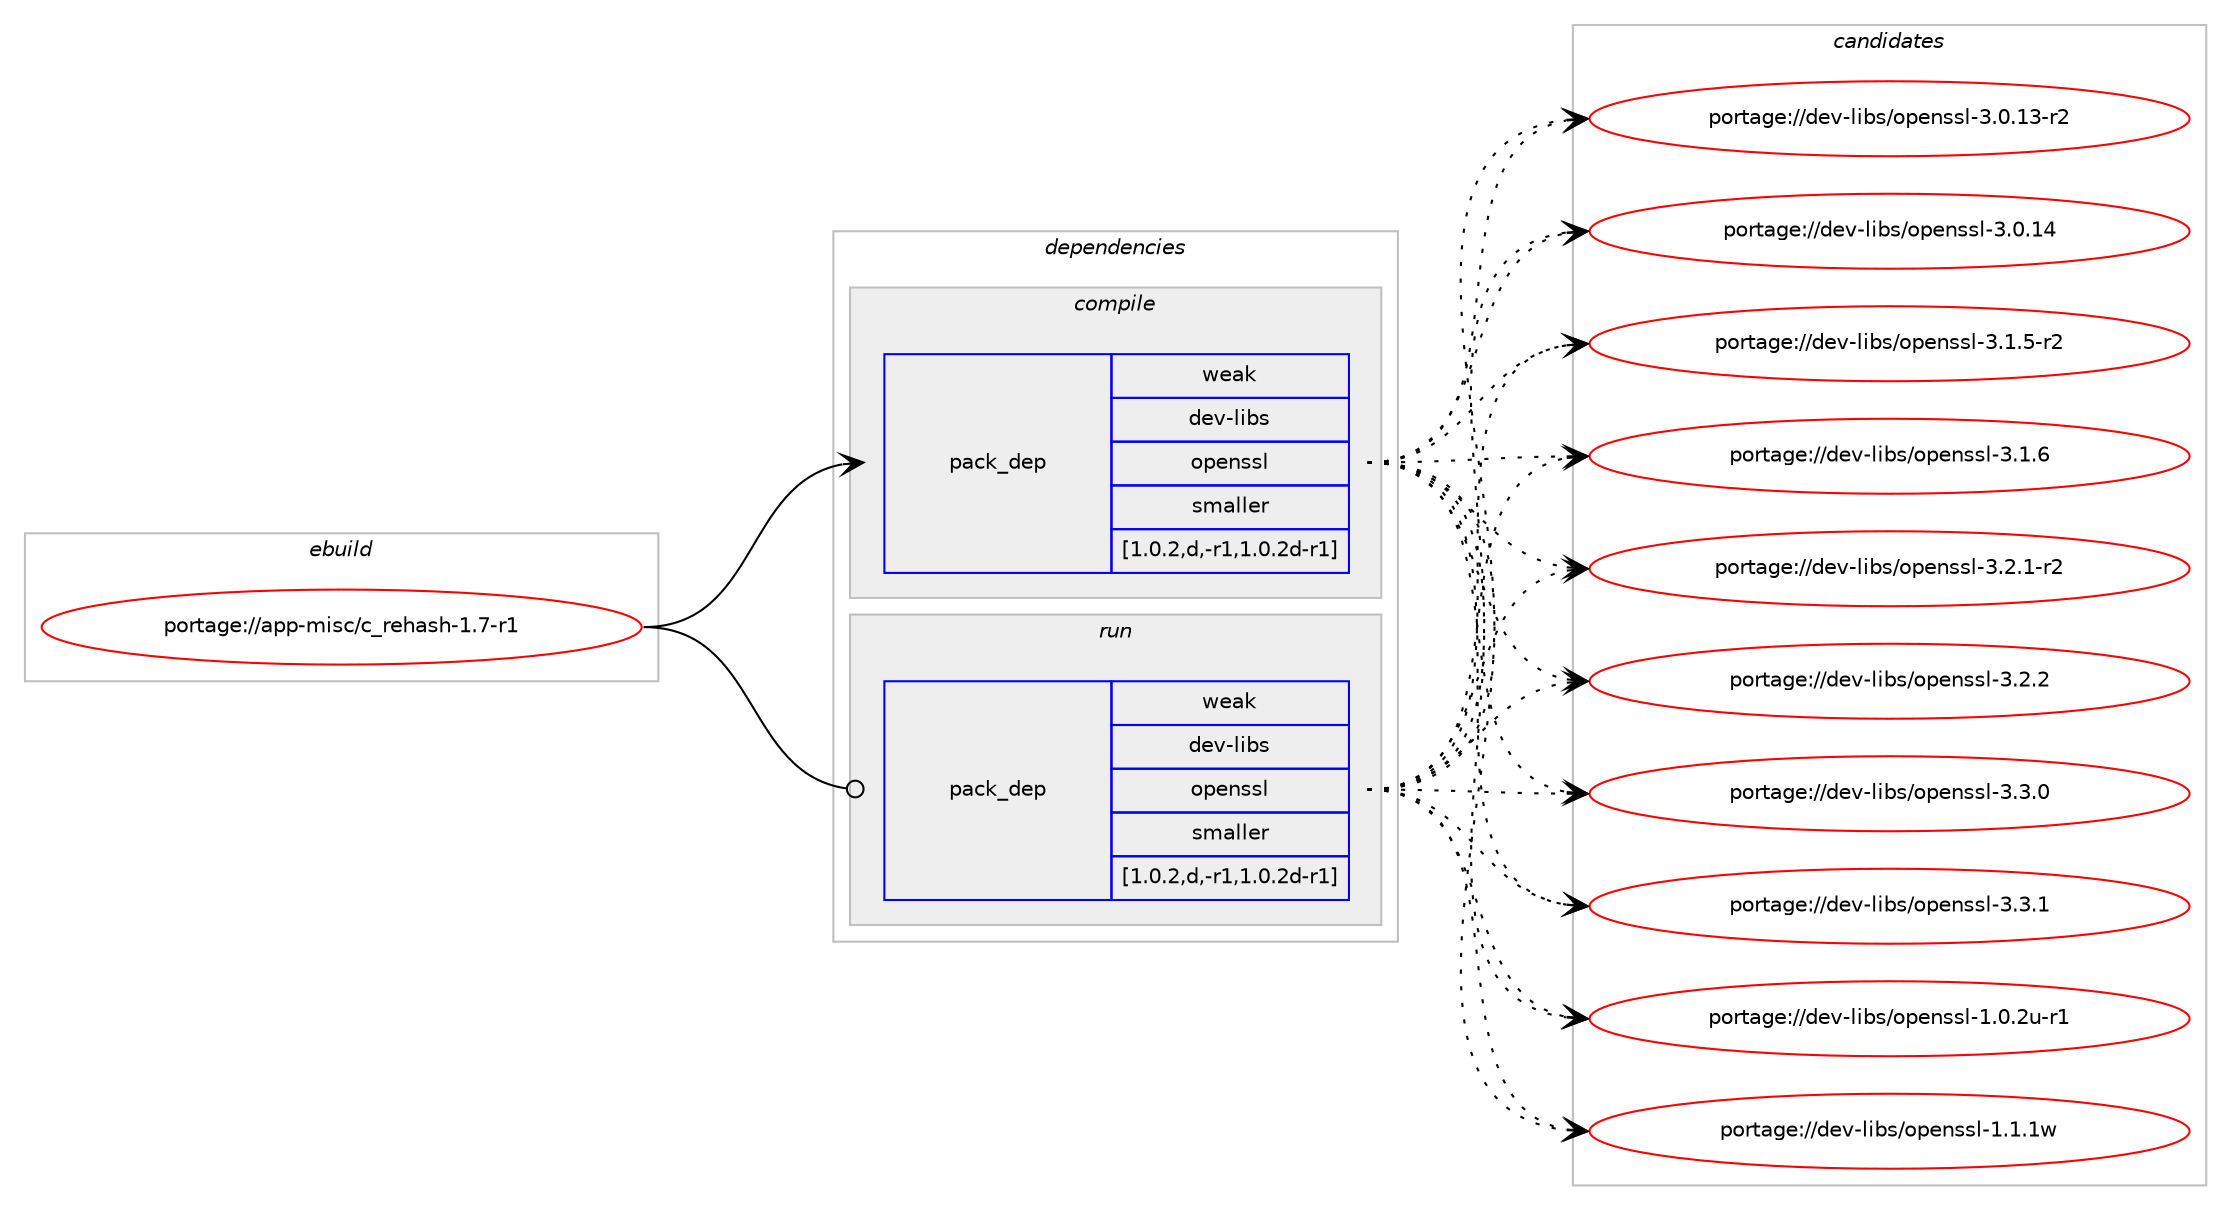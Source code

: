 digraph prolog {

# *************
# Graph options
# *************

newrank=true;
concentrate=true;
compound=true;
graph [rankdir=LR,fontname=Helvetica,fontsize=10,ranksep=1.5];#, ranksep=2.5, nodesep=0.2];
edge  [arrowhead=vee];
node  [fontname=Helvetica,fontsize=10];

# **********
# The ebuild
# **********

subgraph cluster_leftcol {
color=gray;
rank=same;
label=<<i>ebuild</i>>;
id [label="portage://app-misc/c_rehash-1.7-r1", color=red, width=4, href="../app-misc/c_rehash-1.7-r1.svg"];
}

# ****************
# The dependencies
# ****************

subgraph cluster_midcol {
color=gray;
label=<<i>dependencies</i>>;
subgraph cluster_compile {
fillcolor="#eeeeee";
style=filled;
label=<<i>compile</i>>;
subgraph pack26993 {
dependency38469 [label=<<TABLE BORDER="0" CELLBORDER="1" CELLSPACING="0" CELLPADDING="4" WIDTH="220"><TR><TD ROWSPAN="6" CELLPADDING="30">pack_dep</TD></TR><TR><TD WIDTH="110">weak</TD></TR><TR><TD>dev-libs</TD></TR><TR><TD>openssl</TD></TR><TR><TD>smaller</TD></TR><TR><TD>[1.0.2,d,-r1,1.0.2d-r1]</TD></TR></TABLE>>, shape=none, color=blue];
}
id:e -> dependency38469:w [weight=20,style="solid",arrowhead="vee"];
}
subgraph cluster_compileandrun {
fillcolor="#eeeeee";
style=filled;
label=<<i>compile and run</i>>;
}
subgraph cluster_run {
fillcolor="#eeeeee";
style=filled;
label=<<i>run</i>>;
subgraph pack26994 {
dependency38470 [label=<<TABLE BORDER="0" CELLBORDER="1" CELLSPACING="0" CELLPADDING="4" WIDTH="220"><TR><TD ROWSPAN="6" CELLPADDING="30">pack_dep</TD></TR><TR><TD WIDTH="110">weak</TD></TR><TR><TD>dev-libs</TD></TR><TR><TD>openssl</TD></TR><TR><TD>smaller</TD></TR><TR><TD>[1.0.2,d,-r1,1.0.2d-r1]</TD></TR></TABLE>>, shape=none, color=blue];
}
id:e -> dependency38470:w [weight=20,style="solid",arrowhead="odot"];
}
}

# **************
# The candidates
# **************

subgraph cluster_choices {
rank=same;
color=gray;
label=<<i>candidates</i>>;

subgraph choice26993 {
color=black;
nodesep=1;
choice1001011184510810598115471111121011101151151084549464846501174511449 [label="portage://dev-libs/openssl-1.0.2u-r1", color=red, width=4,href="../dev-libs/openssl-1.0.2u-r1.svg"];
choice100101118451081059811547111112101110115115108454946494649119 [label="portage://dev-libs/openssl-1.1.1w", color=red, width=4,href="../dev-libs/openssl-1.1.1w.svg"];
choice100101118451081059811547111112101110115115108455146484649514511450 [label="portage://dev-libs/openssl-3.0.13-r2", color=red, width=4,href="../dev-libs/openssl-3.0.13-r2.svg"];
choice10010111845108105981154711111210111011511510845514648464952 [label="portage://dev-libs/openssl-3.0.14", color=red, width=4,href="../dev-libs/openssl-3.0.14.svg"];
choice1001011184510810598115471111121011101151151084551464946534511450 [label="portage://dev-libs/openssl-3.1.5-r2", color=red, width=4,href="../dev-libs/openssl-3.1.5-r2.svg"];
choice100101118451081059811547111112101110115115108455146494654 [label="portage://dev-libs/openssl-3.1.6", color=red, width=4,href="../dev-libs/openssl-3.1.6.svg"];
choice1001011184510810598115471111121011101151151084551465046494511450 [label="portage://dev-libs/openssl-3.2.1-r2", color=red, width=4,href="../dev-libs/openssl-3.2.1-r2.svg"];
choice100101118451081059811547111112101110115115108455146504650 [label="portage://dev-libs/openssl-3.2.2", color=red, width=4,href="../dev-libs/openssl-3.2.2.svg"];
choice100101118451081059811547111112101110115115108455146514648 [label="portage://dev-libs/openssl-3.3.0", color=red, width=4,href="../dev-libs/openssl-3.3.0.svg"];
choice100101118451081059811547111112101110115115108455146514649 [label="portage://dev-libs/openssl-3.3.1", color=red, width=4,href="../dev-libs/openssl-3.3.1.svg"];
dependency38469:e -> choice1001011184510810598115471111121011101151151084549464846501174511449:w [style=dotted,weight="100"];
dependency38469:e -> choice100101118451081059811547111112101110115115108454946494649119:w [style=dotted,weight="100"];
dependency38469:e -> choice100101118451081059811547111112101110115115108455146484649514511450:w [style=dotted,weight="100"];
dependency38469:e -> choice10010111845108105981154711111210111011511510845514648464952:w [style=dotted,weight="100"];
dependency38469:e -> choice1001011184510810598115471111121011101151151084551464946534511450:w [style=dotted,weight="100"];
dependency38469:e -> choice100101118451081059811547111112101110115115108455146494654:w [style=dotted,weight="100"];
dependency38469:e -> choice1001011184510810598115471111121011101151151084551465046494511450:w [style=dotted,weight="100"];
dependency38469:e -> choice100101118451081059811547111112101110115115108455146504650:w [style=dotted,weight="100"];
dependency38469:e -> choice100101118451081059811547111112101110115115108455146514648:w [style=dotted,weight="100"];
dependency38469:e -> choice100101118451081059811547111112101110115115108455146514649:w [style=dotted,weight="100"];
}
subgraph choice26994 {
color=black;
nodesep=1;
choice1001011184510810598115471111121011101151151084549464846501174511449 [label="portage://dev-libs/openssl-1.0.2u-r1", color=red, width=4,href="../dev-libs/openssl-1.0.2u-r1.svg"];
choice100101118451081059811547111112101110115115108454946494649119 [label="portage://dev-libs/openssl-1.1.1w", color=red, width=4,href="../dev-libs/openssl-1.1.1w.svg"];
choice100101118451081059811547111112101110115115108455146484649514511450 [label="portage://dev-libs/openssl-3.0.13-r2", color=red, width=4,href="../dev-libs/openssl-3.0.13-r2.svg"];
choice10010111845108105981154711111210111011511510845514648464952 [label="portage://dev-libs/openssl-3.0.14", color=red, width=4,href="../dev-libs/openssl-3.0.14.svg"];
choice1001011184510810598115471111121011101151151084551464946534511450 [label="portage://dev-libs/openssl-3.1.5-r2", color=red, width=4,href="../dev-libs/openssl-3.1.5-r2.svg"];
choice100101118451081059811547111112101110115115108455146494654 [label="portage://dev-libs/openssl-3.1.6", color=red, width=4,href="../dev-libs/openssl-3.1.6.svg"];
choice1001011184510810598115471111121011101151151084551465046494511450 [label="portage://dev-libs/openssl-3.2.1-r2", color=red, width=4,href="../dev-libs/openssl-3.2.1-r2.svg"];
choice100101118451081059811547111112101110115115108455146504650 [label="portage://dev-libs/openssl-3.2.2", color=red, width=4,href="../dev-libs/openssl-3.2.2.svg"];
choice100101118451081059811547111112101110115115108455146514648 [label="portage://dev-libs/openssl-3.3.0", color=red, width=4,href="../dev-libs/openssl-3.3.0.svg"];
choice100101118451081059811547111112101110115115108455146514649 [label="portage://dev-libs/openssl-3.3.1", color=red, width=4,href="../dev-libs/openssl-3.3.1.svg"];
dependency38470:e -> choice1001011184510810598115471111121011101151151084549464846501174511449:w [style=dotted,weight="100"];
dependency38470:e -> choice100101118451081059811547111112101110115115108454946494649119:w [style=dotted,weight="100"];
dependency38470:e -> choice100101118451081059811547111112101110115115108455146484649514511450:w [style=dotted,weight="100"];
dependency38470:e -> choice10010111845108105981154711111210111011511510845514648464952:w [style=dotted,weight="100"];
dependency38470:e -> choice1001011184510810598115471111121011101151151084551464946534511450:w [style=dotted,weight="100"];
dependency38470:e -> choice100101118451081059811547111112101110115115108455146494654:w [style=dotted,weight="100"];
dependency38470:e -> choice1001011184510810598115471111121011101151151084551465046494511450:w [style=dotted,weight="100"];
dependency38470:e -> choice100101118451081059811547111112101110115115108455146504650:w [style=dotted,weight="100"];
dependency38470:e -> choice100101118451081059811547111112101110115115108455146514648:w [style=dotted,weight="100"];
dependency38470:e -> choice100101118451081059811547111112101110115115108455146514649:w [style=dotted,weight="100"];
}
}

}
